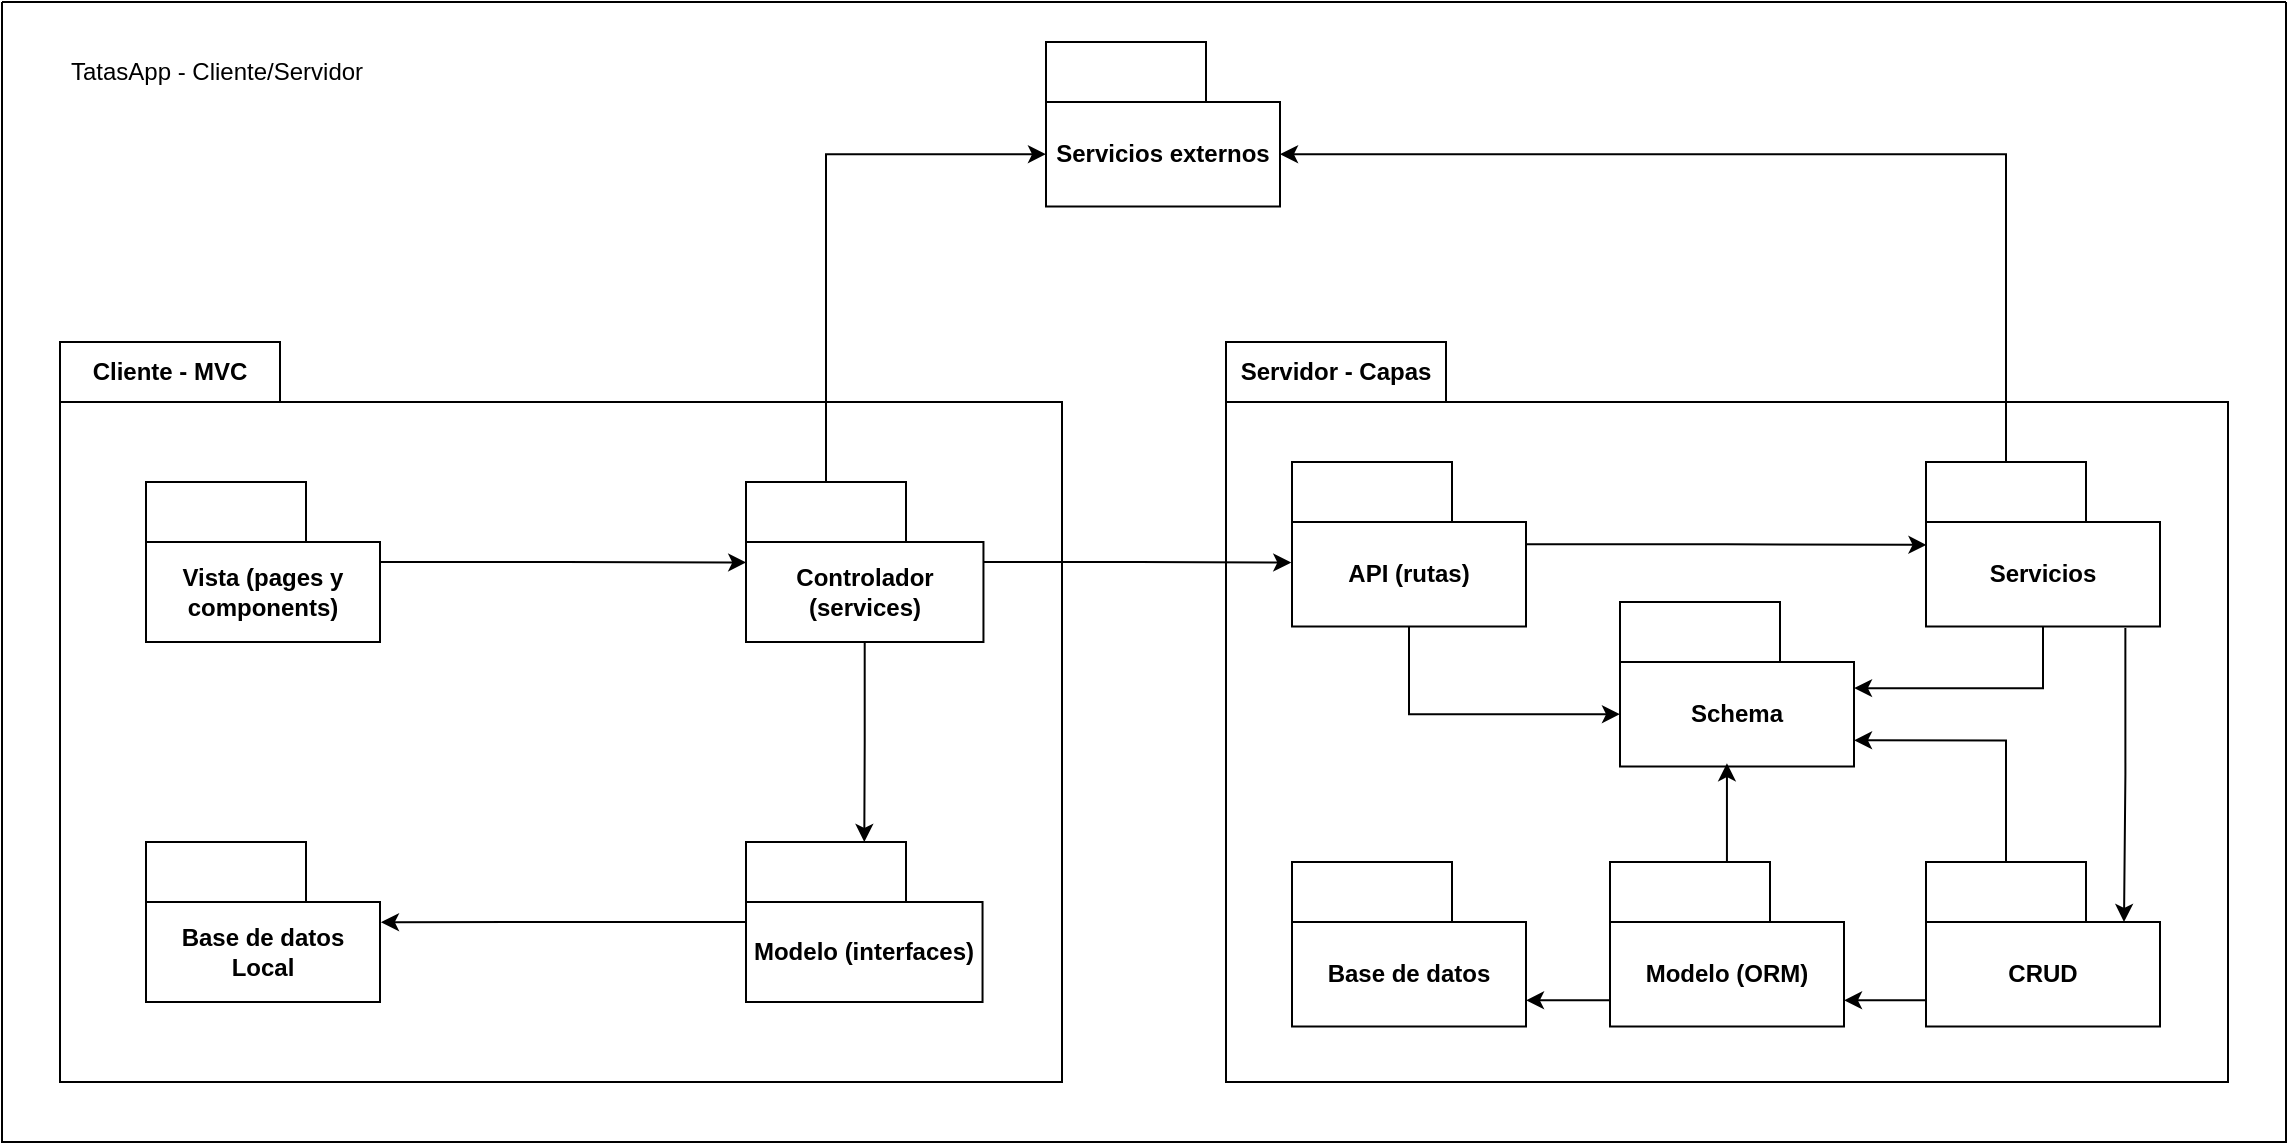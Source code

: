 <mxfile version="26.2.8">
  <diagram name="Página-1" id="mHFJfrHS3tyGRxnGc1MC">
    <mxGraphModel grid="1" page="1" gridSize="10" guides="1" tooltips="1" connect="1" arrows="1" fold="1" pageScale="1" pageWidth="827" pageHeight="1169" math="0" shadow="0">
      <root>
        <mxCell id="0" />
        <mxCell id="1" parent="0" />
        <mxCell id="bmlAEmKORjqngD6wB_tJ-1" value="" style="swimlane;startSize=0;" vertex="1" parent="1">
          <mxGeometry x="18" y="20" width="1142" height="570" as="geometry" />
        </mxCell>
        <mxCell id="bmlAEmKORjqngD6wB_tJ-3" value="Cliente - &lt;span style=&quot;background-color: transparent; color: light-dark(rgb(0, 0, 0), rgb(255, 255, 255));&quot;&gt;MVC&lt;/span&gt;" style="shape=folder;fontStyle=1;tabWidth=110;tabHeight=30;tabPosition=left;html=1;boundedLbl=1;labelInHeader=1;container=1;collapsible=0;whiteSpace=wrap;" vertex="1" parent="bmlAEmKORjqngD6wB_tJ-1">
          <mxGeometry x="29" y="170" width="501" height="370" as="geometry" />
        </mxCell>
        <mxCell id="bmlAEmKORjqngD6wB_tJ-4" value="" style="html=1;strokeColor=none;resizeWidth=1;resizeHeight=1;fillColor=none;part=1;connectable=0;allowArrows=0;deletable=0;whiteSpace=wrap;" vertex="1" parent="bmlAEmKORjqngD6wB_tJ-3">
          <mxGeometry width="501" height="252" relative="1" as="geometry">
            <mxPoint y="30" as="offset" />
          </mxGeometry>
        </mxCell>
        <mxCell id="bmlAEmKORjqngD6wB_tJ-5" value="Vista (pages y components)" style="shape=folder;fontStyle=1;tabWidth=80;tabHeight=30;tabPosition=left;html=1;boundedLbl=1;whiteSpace=wrap;" vertex="1" parent="bmlAEmKORjqngD6wB_tJ-3">
          <mxGeometry x="43" y="70" width="117" height="80" as="geometry" />
        </mxCell>
        <mxCell id="Sho8i2apq2XDmDVO4Jtn-2" style="edgeStyle=orthogonalEdgeStyle;rounded=0;orthogonalLoop=1;jettySize=auto;html=1;" edge="1" parent="bmlAEmKORjqngD6wB_tJ-3" source="bmlAEmKORjqngD6wB_tJ-7" target="bmlAEmKORjqngD6wB_tJ-9">
          <mxGeometry relative="1" as="geometry" />
        </mxCell>
        <mxCell id="bmlAEmKORjqngD6wB_tJ-7" value="Controlador (services)" style="shape=folder;fontStyle=1;tabWidth=80;tabHeight=30;tabPosition=left;html=1;boundedLbl=1;whiteSpace=wrap;" vertex="1" parent="bmlAEmKORjqngD6wB_tJ-3">
          <mxGeometry x="343" y="70" width="118.73" height="80" as="geometry" />
        </mxCell>
        <mxCell id="bmlAEmKORjqngD6wB_tJ-9" value="Modelo (interfaces)" style="shape=folder;fontStyle=1;tabWidth=80;tabHeight=30;tabPosition=left;html=1;boundedLbl=1;whiteSpace=wrap;" vertex="1" parent="bmlAEmKORjqngD6wB_tJ-3">
          <mxGeometry x="343" y="250" width="118.27" height="80" as="geometry" />
        </mxCell>
        <mxCell id="bmlAEmKORjqngD6wB_tJ-10" value="Base de datos Local" style="shape=folder;fontStyle=1;tabWidth=80;tabHeight=30;tabPosition=left;html=1;boundedLbl=1;whiteSpace=wrap;" vertex="1" parent="bmlAEmKORjqngD6wB_tJ-3">
          <mxGeometry x="43" y="250" width="117" height="80" as="geometry" />
        </mxCell>
        <mxCell id="Sho8i2apq2XDmDVO4Jtn-1" style="edgeStyle=orthogonalEdgeStyle;rounded=0;orthogonalLoop=1;jettySize=auto;html=1;entryX=0.001;entryY=0.503;entryDx=0;entryDy=0;entryPerimeter=0;" edge="1" parent="bmlAEmKORjqngD6wB_tJ-3" source="bmlAEmKORjqngD6wB_tJ-5" target="bmlAEmKORjqngD6wB_tJ-7">
          <mxGeometry relative="1" as="geometry" />
        </mxCell>
        <mxCell id="Sho8i2apq2XDmDVO4Jtn-3" style="edgeStyle=orthogonalEdgeStyle;rounded=0;orthogonalLoop=1;jettySize=auto;html=1;entryX=1.004;entryY=0.501;entryDx=0;entryDy=0;entryPerimeter=0;" edge="1" parent="bmlAEmKORjqngD6wB_tJ-3" source="bmlAEmKORjqngD6wB_tJ-9" target="bmlAEmKORjqngD6wB_tJ-10">
          <mxGeometry relative="1" as="geometry" />
        </mxCell>
        <mxCell id="bmlAEmKORjqngD6wB_tJ-15" value="Servidor - Capas" style="shape=folder;fontStyle=1;tabWidth=110;tabHeight=30;tabPosition=left;html=1;boundedLbl=1;labelInHeader=1;container=1;collapsible=0;whiteSpace=wrap;" vertex="1" parent="bmlAEmKORjqngD6wB_tJ-1">
          <mxGeometry x="612" y="170" width="501" height="370" as="geometry" />
        </mxCell>
        <mxCell id="bmlAEmKORjqngD6wB_tJ-16" value="" style="html=1;strokeColor=none;resizeWidth=1;resizeHeight=1;fillColor=none;part=1;connectable=0;allowArrows=0;deletable=0;whiteSpace=wrap;" vertex="1" parent="bmlAEmKORjqngD6wB_tJ-15">
          <mxGeometry width="501" height="259" relative="1" as="geometry">
            <mxPoint y="30" as="offset" />
          </mxGeometry>
        </mxCell>
        <mxCell id="bmlAEmKORjqngD6wB_tJ-17" value="API (rutas)" style="shape=folder;fontStyle=1;tabWidth=80;tabHeight=30;tabPosition=left;html=1;boundedLbl=1;whiteSpace=wrap;" vertex="1" parent="bmlAEmKORjqngD6wB_tJ-15">
          <mxGeometry x="33" y="60.004" width="117" height="82.222" as="geometry" />
        </mxCell>
        <mxCell id="Sho8i2apq2XDmDVO4Jtn-4" value="Schema" style="shape=folder;fontStyle=1;tabWidth=80;tabHeight=30;tabPosition=left;html=1;boundedLbl=1;whiteSpace=wrap;" vertex="1" parent="bmlAEmKORjqngD6wB_tJ-15">
          <mxGeometry x="197" y="130.004" width="117" height="82.222" as="geometry" />
        </mxCell>
        <mxCell id="Sho8i2apq2XDmDVO4Jtn-5" value="Modelo (ORM)" style="shape=folder;fontStyle=1;tabWidth=80;tabHeight=30;tabPosition=left;html=1;boundedLbl=1;whiteSpace=wrap;" vertex="1" parent="bmlAEmKORjqngD6wB_tJ-15">
          <mxGeometry x="192" y="260.004" width="117" height="82.222" as="geometry" />
        </mxCell>
        <mxCell id="Sho8i2apq2XDmDVO4Jtn-6" value="Servicios" style="shape=folder;fontStyle=1;tabWidth=80;tabHeight=30;tabPosition=left;html=1;boundedLbl=1;whiteSpace=wrap;" vertex="1" parent="bmlAEmKORjqngD6wB_tJ-15">
          <mxGeometry x="350" y="60.004" width="117" height="82.222" as="geometry" />
        </mxCell>
        <mxCell id="Sho8i2apq2XDmDVO4Jtn-7" value="CRUD" style="shape=folder;fontStyle=1;tabWidth=80;tabHeight=30;tabPosition=left;html=1;boundedLbl=1;whiteSpace=wrap;" vertex="1" parent="bmlAEmKORjqngD6wB_tJ-15">
          <mxGeometry x="350" y="260.004" width="117" height="82.222" as="geometry" />
        </mxCell>
        <mxCell id="Sho8i2apq2XDmDVO4Jtn-9" style="edgeStyle=orthogonalEdgeStyle;rounded=0;orthogonalLoop=1;jettySize=auto;html=1;entryX=0.002;entryY=0.504;entryDx=0;entryDy=0;entryPerimeter=0;" edge="1" parent="bmlAEmKORjqngD6wB_tJ-15" source="bmlAEmKORjqngD6wB_tJ-17" target="Sho8i2apq2XDmDVO4Jtn-6">
          <mxGeometry relative="1" as="geometry" />
        </mxCell>
        <mxCell id="Sho8i2apq2XDmDVO4Jtn-11" style="edgeStyle=orthogonalEdgeStyle;rounded=0;orthogonalLoop=1;jettySize=auto;html=1;exitX=0.852;exitY=1.009;exitDx=0;exitDy=0;exitPerimeter=0;" edge="1" parent="bmlAEmKORjqngD6wB_tJ-15" source="Sho8i2apq2XDmDVO4Jtn-6">
          <mxGeometry relative="1" as="geometry">
            <mxPoint x="449" y="290" as="targetPoint" />
          </mxGeometry>
        </mxCell>
        <mxCell id="Sho8i2apq2XDmDVO4Jtn-18" value="Base de datos" style="shape=folder;fontStyle=1;tabWidth=80;tabHeight=30;tabPosition=left;html=1;boundedLbl=1;whiteSpace=wrap;" vertex="1" parent="bmlAEmKORjqngD6wB_tJ-15">
          <mxGeometry x="33" y="260.004" width="117" height="82.222" as="geometry" />
        </mxCell>
        <mxCell id="Sho8i2apq2XDmDVO4Jtn-20" style="edgeStyle=orthogonalEdgeStyle;rounded=0;orthogonalLoop=1;jettySize=auto;html=1;entryX=0;entryY=0;entryDx=117;entryDy=69.167;entryPerimeter=0;exitX=0;exitY=0;exitDx=0;exitDy=69.167;exitPerimeter=0;" edge="1" parent="bmlAEmKORjqngD6wB_tJ-15" source="Sho8i2apq2XDmDVO4Jtn-7" target="Sho8i2apq2XDmDVO4Jtn-5">
          <mxGeometry relative="1" as="geometry" />
        </mxCell>
        <mxCell id="Sho8i2apq2XDmDVO4Jtn-21" style="edgeStyle=orthogonalEdgeStyle;rounded=0;orthogonalLoop=1;jettySize=auto;html=1;entryX=0;entryY=0;entryDx=117.0;entryDy=69.167;entryPerimeter=0;exitX=0;exitY=0;exitDx=0;exitDy=69.167;exitPerimeter=0;" edge="1" parent="bmlAEmKORjqngD6wB_tJ-15" source="Sho8i2apq2XDmDVO4Jtn-5" target="Sho8i2apq2XDmDVO4Jtn-18">
          <mxGeometry relative="1" as="geometry" />
        </mxCell>
        <mxCell id="Sho8i2apq2XDmDVO4Jtn-22" style="edgeStyle=orthogonalEdgeStyle;rounded=0;orthogonalLoop=1;jettySize=auto;html=1;entryX=0;entryY=0;entryDx=0;entryDy=56.111;entryPerimeter=0;exitX=0.5;exitY=1;exitDx=0;exitDy=0;exitPerimeter=0;" edge="1" parent="bmlAEmKORjqngD6wB_tJ-15" source="bmlAEmKORjqngD6wB_tJ-17" target="Sho8i2apq2XDmDVO4Jtn-4">
          <mxGeometry relative="1" as="geometry" />
        </mxCell>
        <mxCell id="Sho8i2apq2XDmDVO4Jtn-23" style="edgeStyle=orthogonalEdgeStyle;rounded=0;orthogonalLoop=1;jettySize=auto;html=1;entryX=0;entryY=0;entryDx=117.0;entryDy=43.056;entryPerimeter=0;exitX=0.5;exitY=1;exitDx=0;exitDy=0;exitPerimeter=0;" edge="1" parent="bmlAEmKORjqngD6wB_tJ-15" source="Sho8i2apq2XDmDVO4Jtn-6" target="Sho8i2apq2XDmDVO4Jtn-4">
          <mxGeometry relative="1" as="geometry" />
        </mxCell>
        <mxCell id="Sho8i2apq2XDmDVO4Jtn-24" style="edgeStyle=orthogonalEdgeStyle;rounded=0;orthogonalLoop=1;jettySize=auto;html=1;entryX=0;entryY=0;entryDx=117.0;entryDy=69.167;entryPerimeter=0;exitX=0;exitY=0;exitDx=40;exitDy=0;exitPerimeter=0;" edge="1" parent="bmlAEmKORjqngD6wB_tJ-15" source="Sho8i2apq2XDmDVO4Jtn-7" target="Sho8i2apq2XDmDVO4Jtn-4">
          <mxGeometry relative="1" as="geometry" />
        </mxCell>
        <mxCell id="Sho8i2apq2XDmDVO4Jtn-25" style="edgeStyle=orthogonalEdgeStyle;rounded=0;orthogonalLoop=1;jettySize=auto;html=1;entryX=0.457;entryY=0.98;entryDx=0;entryDy=0;entryPerimeter=0;" edge="1" parent="bmlAEmKORjqngD6wB_tJ-15" source="Sho8i2apq2XDmDVO4Jtn-5" target="Sho8i2apq2XDmDVO4Jtn-4">
          <mxGeometry relative="1" as="geometry" />
        </mxCell>
        <mxCell id="Sho8i2apq2XDmDVO4Jtn-26" style="edgeStyle=orthogonalEdgeStyle;rounded=0;orthogonalLoop=1;jettySize=auto;html=1;entryX=-0.003;entryY=0.611;entryDx=0;entryDy=0;entryPerimeter=0;" edge="1" parent="bmlAEmKORjqngD6wB_tJ-1" source="bmlAEmKORjqngD6wB_tJ-7" target="bmlAEmKORjqngD6wB_tJ-17">
          <mxGeometry relative="1" as="geometry" />
        </mxCell>
        <mxCell id="Sho8i2apq2XDmDVO4Jtn-27" value="Servicios externos" style="shape=folder;fontStyle=1;tabWidth=80;tabHeight=30;tabPosition=left;html=1;boundedLbl=1;whiteSpace=wrap;" vertex="1" parent="bmlAEmKORjqngD6wB_tJ-1">
          <mxGeometry x="522" y="20.004" width="117" height="82.222" as="geometry" />
        </mxCell>
        <mxCell id="Sho8i2apq2XDmDVO4Jtn-29" style="edgeStyle=orthogonalEdgeStyle;rounded=0;orthogonalLoop=1;jettySize=auto;html=1;entryX=0;entryY=0;entryDx=117;entryDy=56.111;entryPerimeter=0;exitX=0;exitY=0;exitDx=40;exitDy=0;exitPerimeter=0;" edge="1" parent="bmlAEmKORjqngD6wB_tJ-1" source="Sho8i2apq2XDmDVO4Jtn-6" target="Sho8i2apq2XDmDVO4Jtn-27">
          <mxGeometry relative="1" as="geometry" />
        </mxCell>
        <mxCell id="Sho8i2apq2XDmDVO4Jtn-30" style="edgeStyle=orthogonalEdgeStyle;rounded=0;orthogonalLoop=1;jettySize=auto;html=1;entryX=0;entryY=0;entryDx=0;entryDy=56.111;entryPerimeter=0;exitX=0;exitY=0;exitDx=40;exitDy=0;exitPerimeter=0;" edge="1" parent="bmlAEmKORjqngD6wB_tJ-1" source="bmlAEmKORjqngD6wB_tJ-7" target="Sho8i2apq2XDmDVO4Jtn-27">
          <mxGeometry relative="1" as="geometry" />
        </mxCell>
        <mxCell id="Sho8i2apq2XDmDVO4Jtn-31" value="TatasApp - Cliente/Servidor" style="text;html=1;align=center;verticalAlign=middle;resizable=0;points=[];autosize=1;strokeColor=none;fillColor=none;" vertex="1" parent="bmlAEmKORjqngD6wB_tJ-1">
          <mxGeometry x="22" y="20" width="170" height="30" as="geometry" />
        </mxCell>
      </root>
    </mxGraphModel>
  </diagram>
</mxfile>
